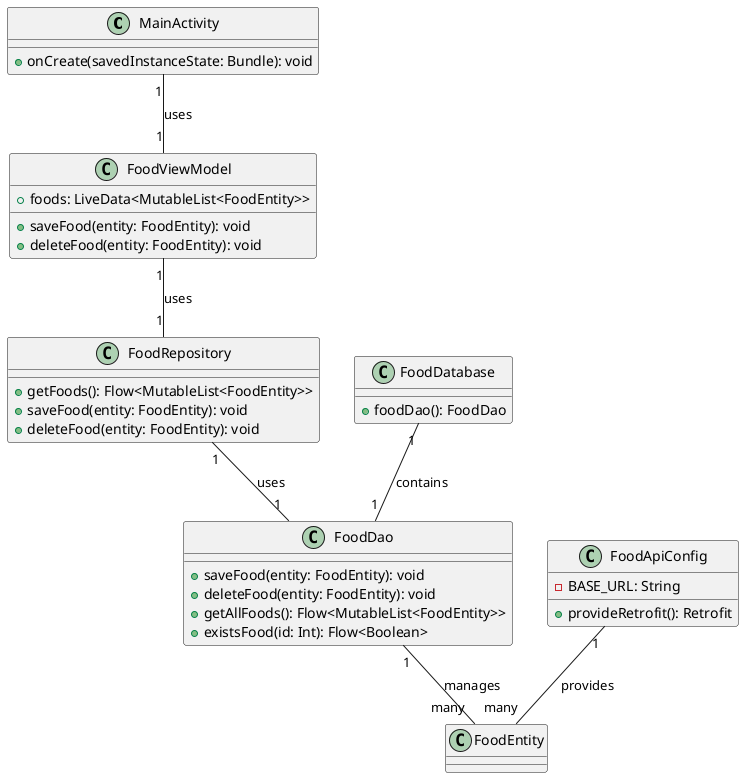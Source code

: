 @startuml
'https://plantuml.com/class-diagram

class MainActivity {
    +onCreate(savedInstanceState: Bundle): void
}

class FoodApiConfig {
    -BASE_URL: String
    +provideRetrofit(): Retrofit
}

class FoodEntity {
}

class FoodDao {
    +saveFood(entity: FoodEntity): void
    +deleteFood(entity: FoodEntity): void
    +getAllFoods(): Flow<MutableList<FoodEntity>>
    +existsFood(id: Int): Flow<Boolean>
}

class FoodDatabase {
    +foodDao(): FoodDao
}

class FoodRepository {
    +getFoods(): Flow<MutableList<FoodEntity>>
    +saveFood(entity: FoodEntity): void
    +deleteFood(entity: FoodEntity): void
}

class FoodViewModel {
    +foods: LiveData<MutableList<FoodEntity>>
    +saveFood(entity: FoodEntity): void
    +deleteFood(entity: FoodEntity): void
}

MainActivity "1" -- "1" FoodViewModel : uses
FoodViewModel "1" -- "1" FoodRepository : uses
FoodRepository "1" -- "1" FoodDao : uses
FoodDao "1" -- "many" FoodEntity : manages
FoodDatabase "1" -- "1" FoodDao : contains
FoodApiConfig "1" -- "many" FoodEntity : provides

@enduml